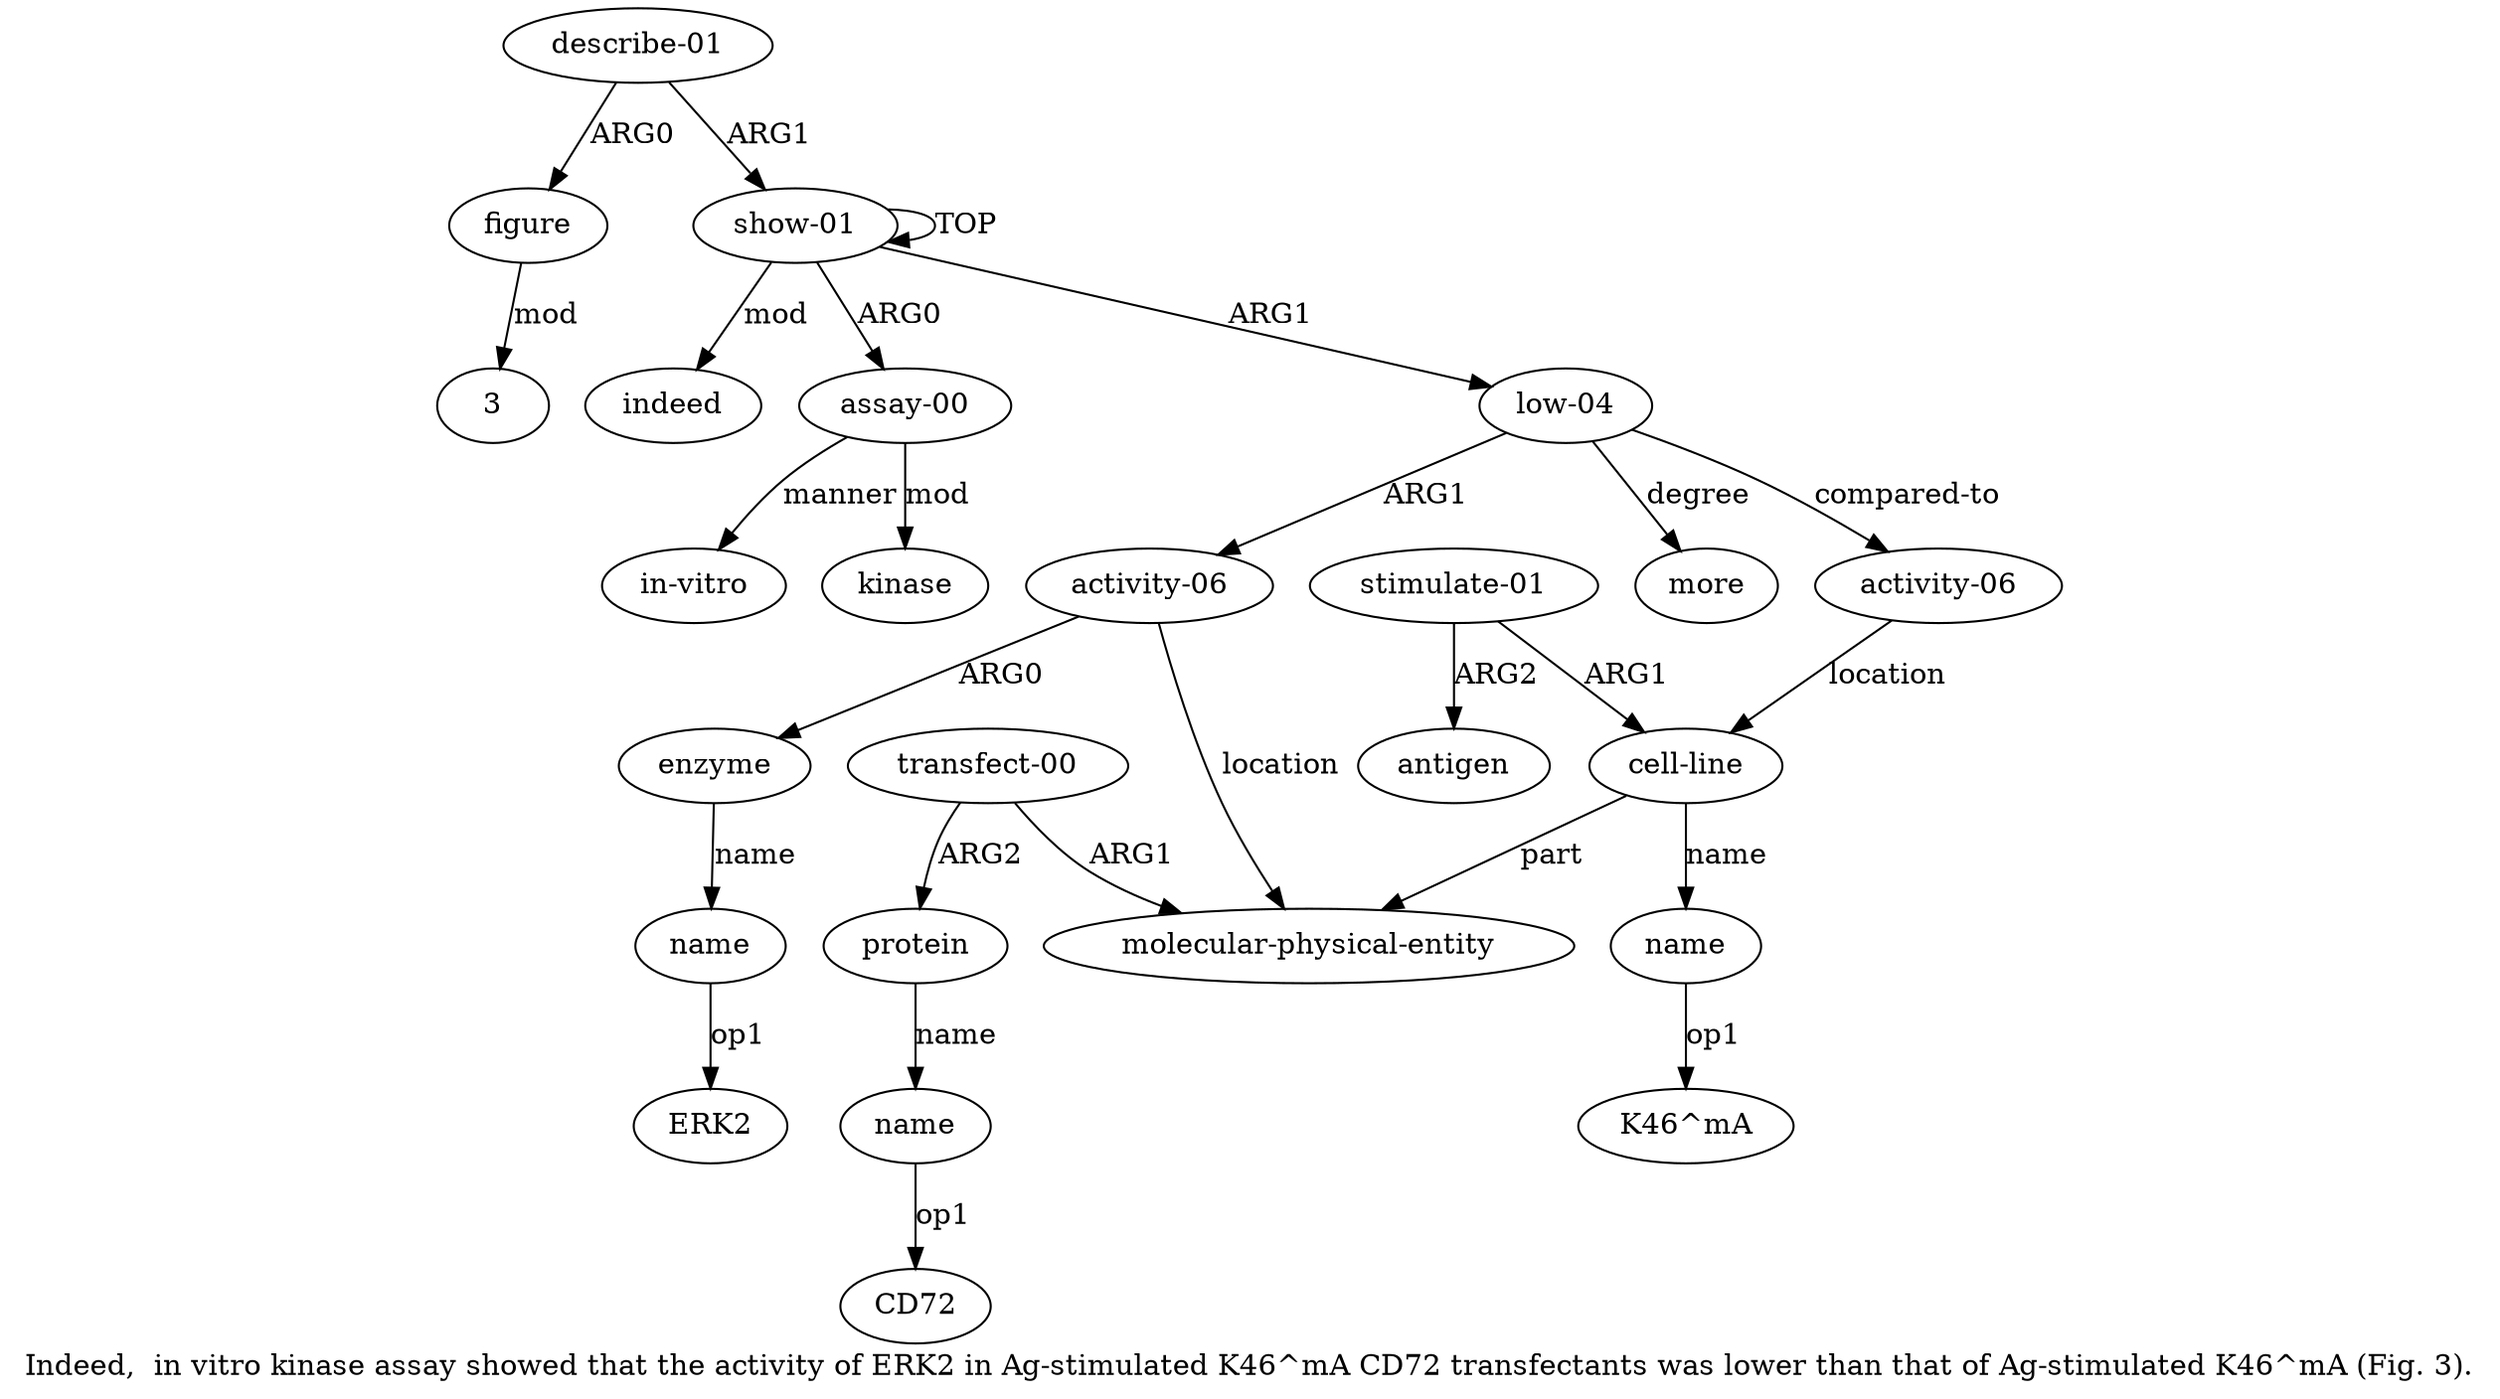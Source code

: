 digraph  {
	graph [label="Indeed,  in vitro kinase assay showed that the activity of ERK2 in Ag-stimulated K46^mA CD72 transfectants was lower than that of \
Ag-stimulated K46^mA (Fig. 3)."];
	node [label="\N"];
	a20	 [color=black,
		gold_ind=20,
		gold_label=figure,
		label=figure,
		test_ind=20,
		test_label=figure];
	"a20 3"	 [color=black,
		gold_ind=-1,
		gold_label=3,
		label=3,
		test_ind=-1,
		test_label=3];
	a20 -> "a20 3" [key=0,
	color=black,
	gold_label=mod,
	label=mod,
	test_label=mod];
a15 [color=black,
	gold_ind=15,
	gold_label=name,
	label=name,
	test_ind=15,
	test_label=name];
"a15 CD72" [color=black,
	gold_ind=-1,
	gold_label=CD72,
	label=CD72,
	test_ind=-1,
	test_label=CD72];
a15 -> "a15 CD72" [key=0,
color=black,
gold_label=op1,
label=op1,
test_label=op1];
a14 [color=black,
gold_ind=14,
gold_label=protein,
label=protein,
test_ind=14,
test_label=protein];
a14 -> a15 [key=0,
color=black,
gold_label=name,
label=name,
test_label=name];
a17 [color=black,
gold_ind=17,
gold_label="activity-06",
label="activity-06",
test_ind=17,
test_label="activity-06"];
a9 [color=black,
gold_ind=9,
gold_label="cell-line",
label="cell-line",
test_ind=9,
test_label="cell-line"];
a17 -> a9 [key=0,
color=black,
gold_label=location,
label=location,
test_label=location];
a16 [color=black,
gold_ind=16,
gold_label=more,
label=more,
test_ind=16,
test_label=more];
a11 [color=black,
gold_ind=11,
gold_label="stimulate-01",
label="stimulate-01",
test_ind=11,
test_label="stimulate-01"];
a12 [color=black,
gold_ind=12,
gold_label=antigen,
label=antigen,
test_ind=12,
test_label=antigen];
a11 -> a12 [key=0,
color=black,
gold_label=ARG2,
label=ARG2,
test_label=ARG2];
a11 -> a9 [key=0,
color=black,
gold_label=ARG1,
label=ARG1,
test_label=ARG1];
a10 [color=black,
gold_ind=10,
gold_label=name,
label=name,
test_ind=10,
test_label=name];
"a10 K46^mA" [color=black,
gold_ind=-1,
gold_label="K46^mA",
label="K46^mA",
test_ind=-1,
test_label="K46^mA"];
a10 -> "a10 K46^mA" [key=0,
color=black,
gold_label=op1,
label=op1,
test_label=op1];
a13 [color=black,
gold_ind=13,
gold_label="transfect-00",
label="transfect-00",
test_ind=13,
test_label="transfect-00"];
a13 -> a14 [key=0,
color=black,
gold_label=ARG2,
label=ARG2,
test_label=ARG2];
a8 [color=black,
gold_ind=8,
gold_label="molecular-physical-entity",
label="molecular-physical-entity",
test_ind=8,
test_label="molecular-physical-entity"];
a13 -> a8 [key=0,
color=black,
gold_label=ARG1,
label=ARG1,
test_label=ARG1];
a19 [color=black,
gold_ind=19,
gold_label="describe-01",
label="describe-01",
test_ind=19,
test_label="describe-01"];
a19 -> a20 [key=0,
color=black,
gold_label=ARG0,
label=ARG0,
test_label=ARG0];
a0 [color=black,
gold_ind=0,
gold_label="show-01",
label="show-01",
test_ind=0,
test_label="show-01"];
a19 -> a0 [key=0,
color=black,
gold_label=ARG1,
label=ARG1,
test_label=ARG1];
a18 [color=black,
gold_ind=18,
gold_label=indeed,
label=indeed,
test_ind=18,
test_label=indeed];
"a7 ERK2" [color=black,
gold_ind=-1,
gold_label=ERK2,
label=ERK2,
test_ind=-1,
test_label=ERK2];
a1 [color=black,
gold_ind=1,
gold_label="assay-00",
label="assay-00",
test_ind=1,
test_label="assay-00"];
a3 [color=black,
gold_ind=3,
gold_label="in-vitro",
label="in-vitro",
test_ind=3,
test_label="in-vitro"];
a1 -> a3 [key=0,
color=black,
gold_label=manner,
label=manner,
test_label=manner];
a2 [color=black,
gold_ind=2,
gold_label=kinase,
label=kinase,
test_ind=2,
test_label=kinase];
a1 -> a2 [key=0,
color=black,
gold_label=mod,
label=mod,
test_label=mod];
a0 -> a18 [key=0,
color=black,
gold_label=mod,
label=mod,
test_label=mod];
a0 -> a1 [key=0,
color=black,
gold_label=ARG0,
label=ARG0,
test_label=ARG0];
a0 -> a0 [key=0,
color=black,
gold_label=TOP,
label=TOP,
test_label=TOP];
a4 [color=black,
gold_ind=4,
gold_label="low-04",
label="low-04",
test_ind=4,
test_label="low-04"];
a0 -> a4 [key=0,
color=black,
gold_label=ARG1,
label=ARG1,
test_label=ARG1];
a5 [color=black,
gold_ind=5,
gold_label="activity-06",
label="activity-06",
test_ind=5,
test_label="activity-06"];
a6 [color=black,
gold_ind=6,
gold_label=enzyme,
label=enzyme,
test_ind=6,
test_label=enzyme];
a5 -> a6 [key=0,
color=black,
gold_label=ARG0,
label=ARG0,
test_label=ARG0];
a5 -> a8 [key=0,
color=black,
gold_label=location,
label=location,
test_label=location];
a4 -> a17 [key=0,
color=black,
gold_label="compared-to",
label="compared-to",
test_label="compared-to"];
a4 -> a16 [key=0,
color=black,
gold_label=degree,
label=degree,
test_label=degree];
a4 -> a5 [key=0,
color=black,
gold_label=ARG1,
label=ARG1,
test_label=ARG1];
a7 [color=black,
gold_ind=7,
gold_label=name,
label=name,
test_ind=7,
test_label=name];
a7 -> "a7 ERK2" [key=0,
color=black,
gold_label=op1,
label=op1,
test_label=op1];
a6 -> a7 [key=0,
color=black,
gold_label=name,
label=name,
test_label=name];
a9 -> a10 [key=0,
color=black,
gold_label=name,
label=name,
test_label=name];
a9 -> a8 [key=0,
color=black,
gold_label=part,
label=part,
test_label=part];
}
